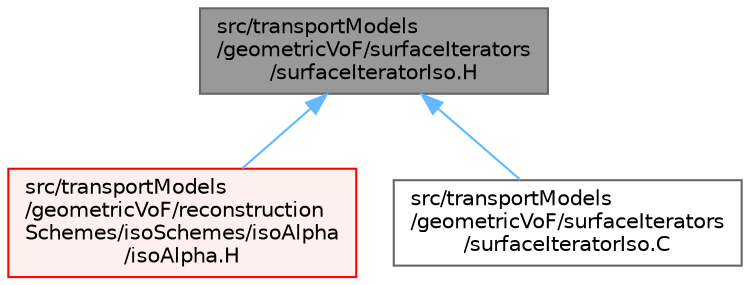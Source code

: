digraph "src/transportModels/geometricVoF/surfaceIterators/surfaceIteratorIso.H"
{
 // LATEX_PDF_SIZE
  bgcolor="transparent";
  edge [fontname=Helvetica,fontsize=10,labelfontname=Helvetica,labelfontsize=10];
  node [fontname=Helvetica,fontsize=10,shape=box,height=0.2,width=0.4];
  Node1 [id="Node000001",label="src/transportModels\l/geometricVoF/surfaceIterators\l/surfaceIteratorIso.H",height=0.2,width=0.4,color="gray40", fillcolor="grey60", style="filled", fontcolor="black",tooltip=" "];
  Node1 -> Node2 [id="edge1_Node000001_Node000002",dir="back",color="steelblue1",style="solid",tooltip=" "];
  Node2 [id="Node000002",label="src/transportModels\l/geometricVoF/reconstruction\lSchemes/isoSchemes/isoAlpha\l/isoAlpha.H",height=0.2,width=0.4,color="red", fillcolor="#FFF0F0", style="filled",URL="$isoAlpha_8H.html",tooltip=" "];
  Node1 -> Node4 [id="edge2_Node000001_Node000004",dir="back",color="steelblue1",style="solid",tooltip=" "];
  Node4 [id="Node000004",label="src/transportModels\l/geometricVoF/surfaceIterators\l/surfaceIteratorIso.C",height=0.2,width=0.4,color="grey40", fillcolor="white", style="filled",URL="$surfaceIteratorIso_8C.html",tooltip=" "];
}
